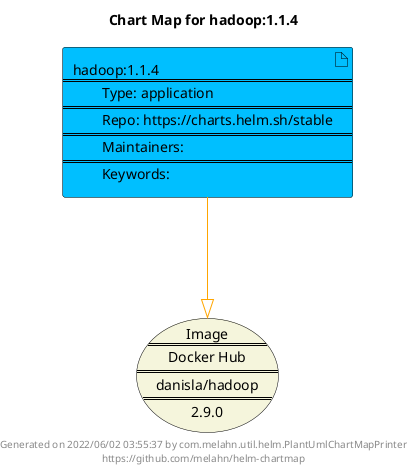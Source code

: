 @startuml
skinparam linetype ortho
skinparam backgroundColor white
skinparam usecaseBorderColor black
skinparam usecaseArrowColor LightSlateGray
skinparam artifactBorderColor black
skinparam artifactArrowColor LightSlateGray

title Chart Map for hadoop:1.1.4

'There is one referenced Helm Chart
artifact "hadoop:1.1.4\n====\n\tType: application\n====\n\tRepo: https://charts.helm.sh/stable\n====\n\tMaintainers: \n====\n\tKeywords: " as hadoop_1_1_4 #DeepSkyBlue

'There is one referenced Docker Image
usecase "Image\n====\nDocker Hub\n====\ndanisla/hadoop\n====\n2.9.0" as danisla_hadoop_2_9_0 #Beige

'Chart Dependencies
hadoop_1_1_4--[#orange]-|>danisla_hadoop_2_9_0

center footer Generated on 2022/06/02 03:55:37 by com.melahn.util.helm.PlantUmlChartMapPrinter\nhttps://github.com/melahn/helm-chartmap
@enduml
